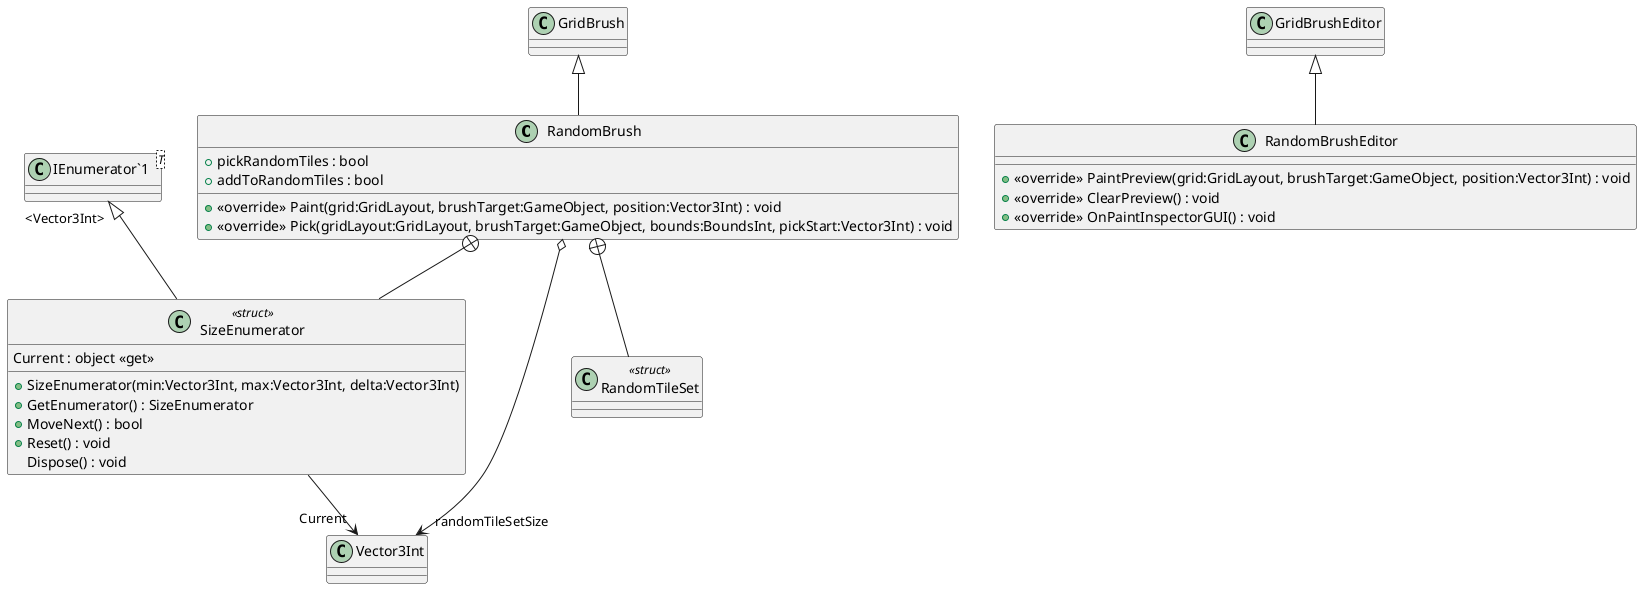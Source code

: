 @startuml
class RandomBrush {
    + pickRandomTiles : bool
    + addToRandomTiles : bool
    + <<override>> Paint(grid:GridLayout, brushTarget:GameObject, position:Vector3Int) : void
    + <<override>> Pick(gridLayout:GridLayout, brushTarget:GameObject, bounds:BoundsInt, pickStart:Vector3Int) : void
}
class RandomBrushEditor {
    + <<override>> PaintPreview(grid:GridLayout, brushTarget:GameObject, position:Vector3Int) : void
    + <<override>> ClearPreview() : void
    + <<override>> OnPaintInspectorGUI() : void
}
class SizeEnumerator <<struct>> {
    + SizeEnumerator(min:Vector3Int, max:Vector3Int, delta:Vector3Int)
    + GetEnumerator() : SizeEnumerator
    + MoveNext() : bool
    + Reset() : void
    Current : object <<get>>
    Dispose() : void
}
class RandomTileSet <<struct>> {
}
class "IEnumerator`1"<T> {
}
GridBrush <|-- RandomBrush
RandomBrush o-> "randomTileSetSize" Vector3Int
GridBrushEditor <|-- RandomBrushEditor
RandomBrush +-- SizeEnumerator
"IEnumerator`1" "<Vector3Int>" <|-- SizeEnumerator
SizeEnumerator --> "Current" Vector3Int
RandomBrush +-- RandomTileSet
@enduml
